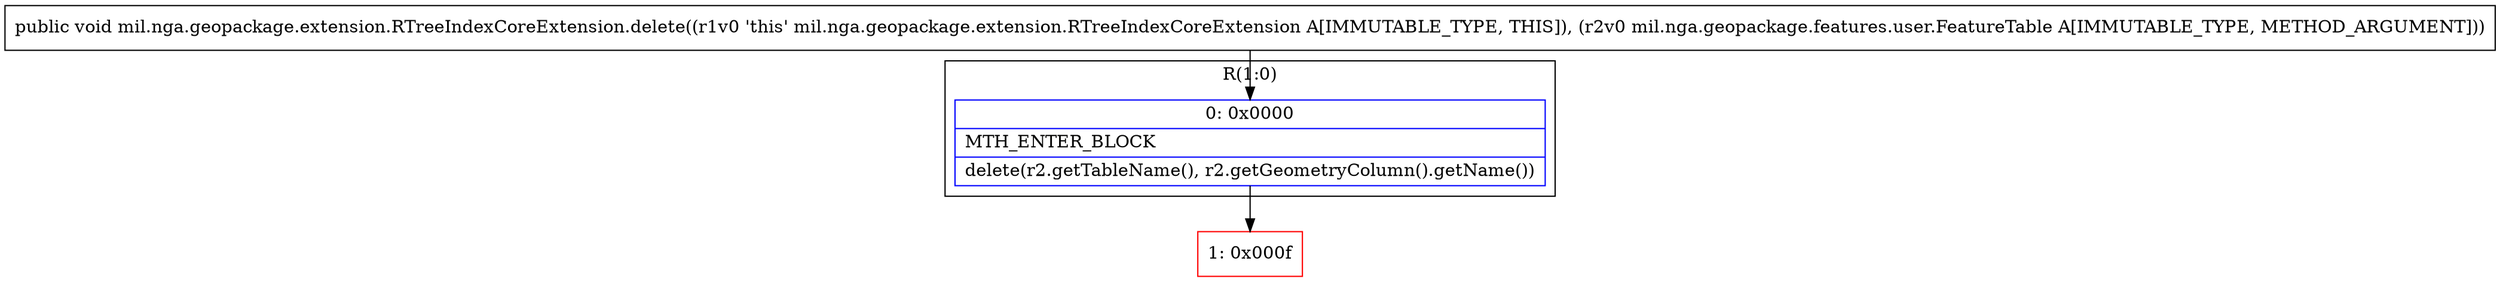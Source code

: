 digraph "CFG formil.nga.geopackage.extension.RTreeIndexCoreExtension.delete(Lmil\/nga\/geopackage\/features\/user\/FeatureTable;)V" {
subgraph cluster_Region_1492342675 {
label = "R(1:0)";
node [shape=record,color=blue];
Node_0 [shape=record,label="{0\:\ 0x0000|MTH_ENTER_BLOCK\l|delete(r2.getTableName(), r2.getGeometryColumn().getName())\l}"];
}
Node_1 [shape=record,color=red,label="{1\:\ 0x000f}"];
MethodNode[shape=record,label="{public void mil.nga.geopackage.extension.RTreeIndexCoreExtension.delete((r1v0 'this' mil.nga.geopackage.extension.RTreeIndexCoreExtension A[IMMUTABLE_TYPE, THIS]), (r2v0 mil.nga.geopackage.features.user.FeatureTable A[IMMUTABLE_TYPE, METHOD_ARGUMENT])) }"];
MethodNode -> Node_0;
Node_0 -> Node_1;
}

